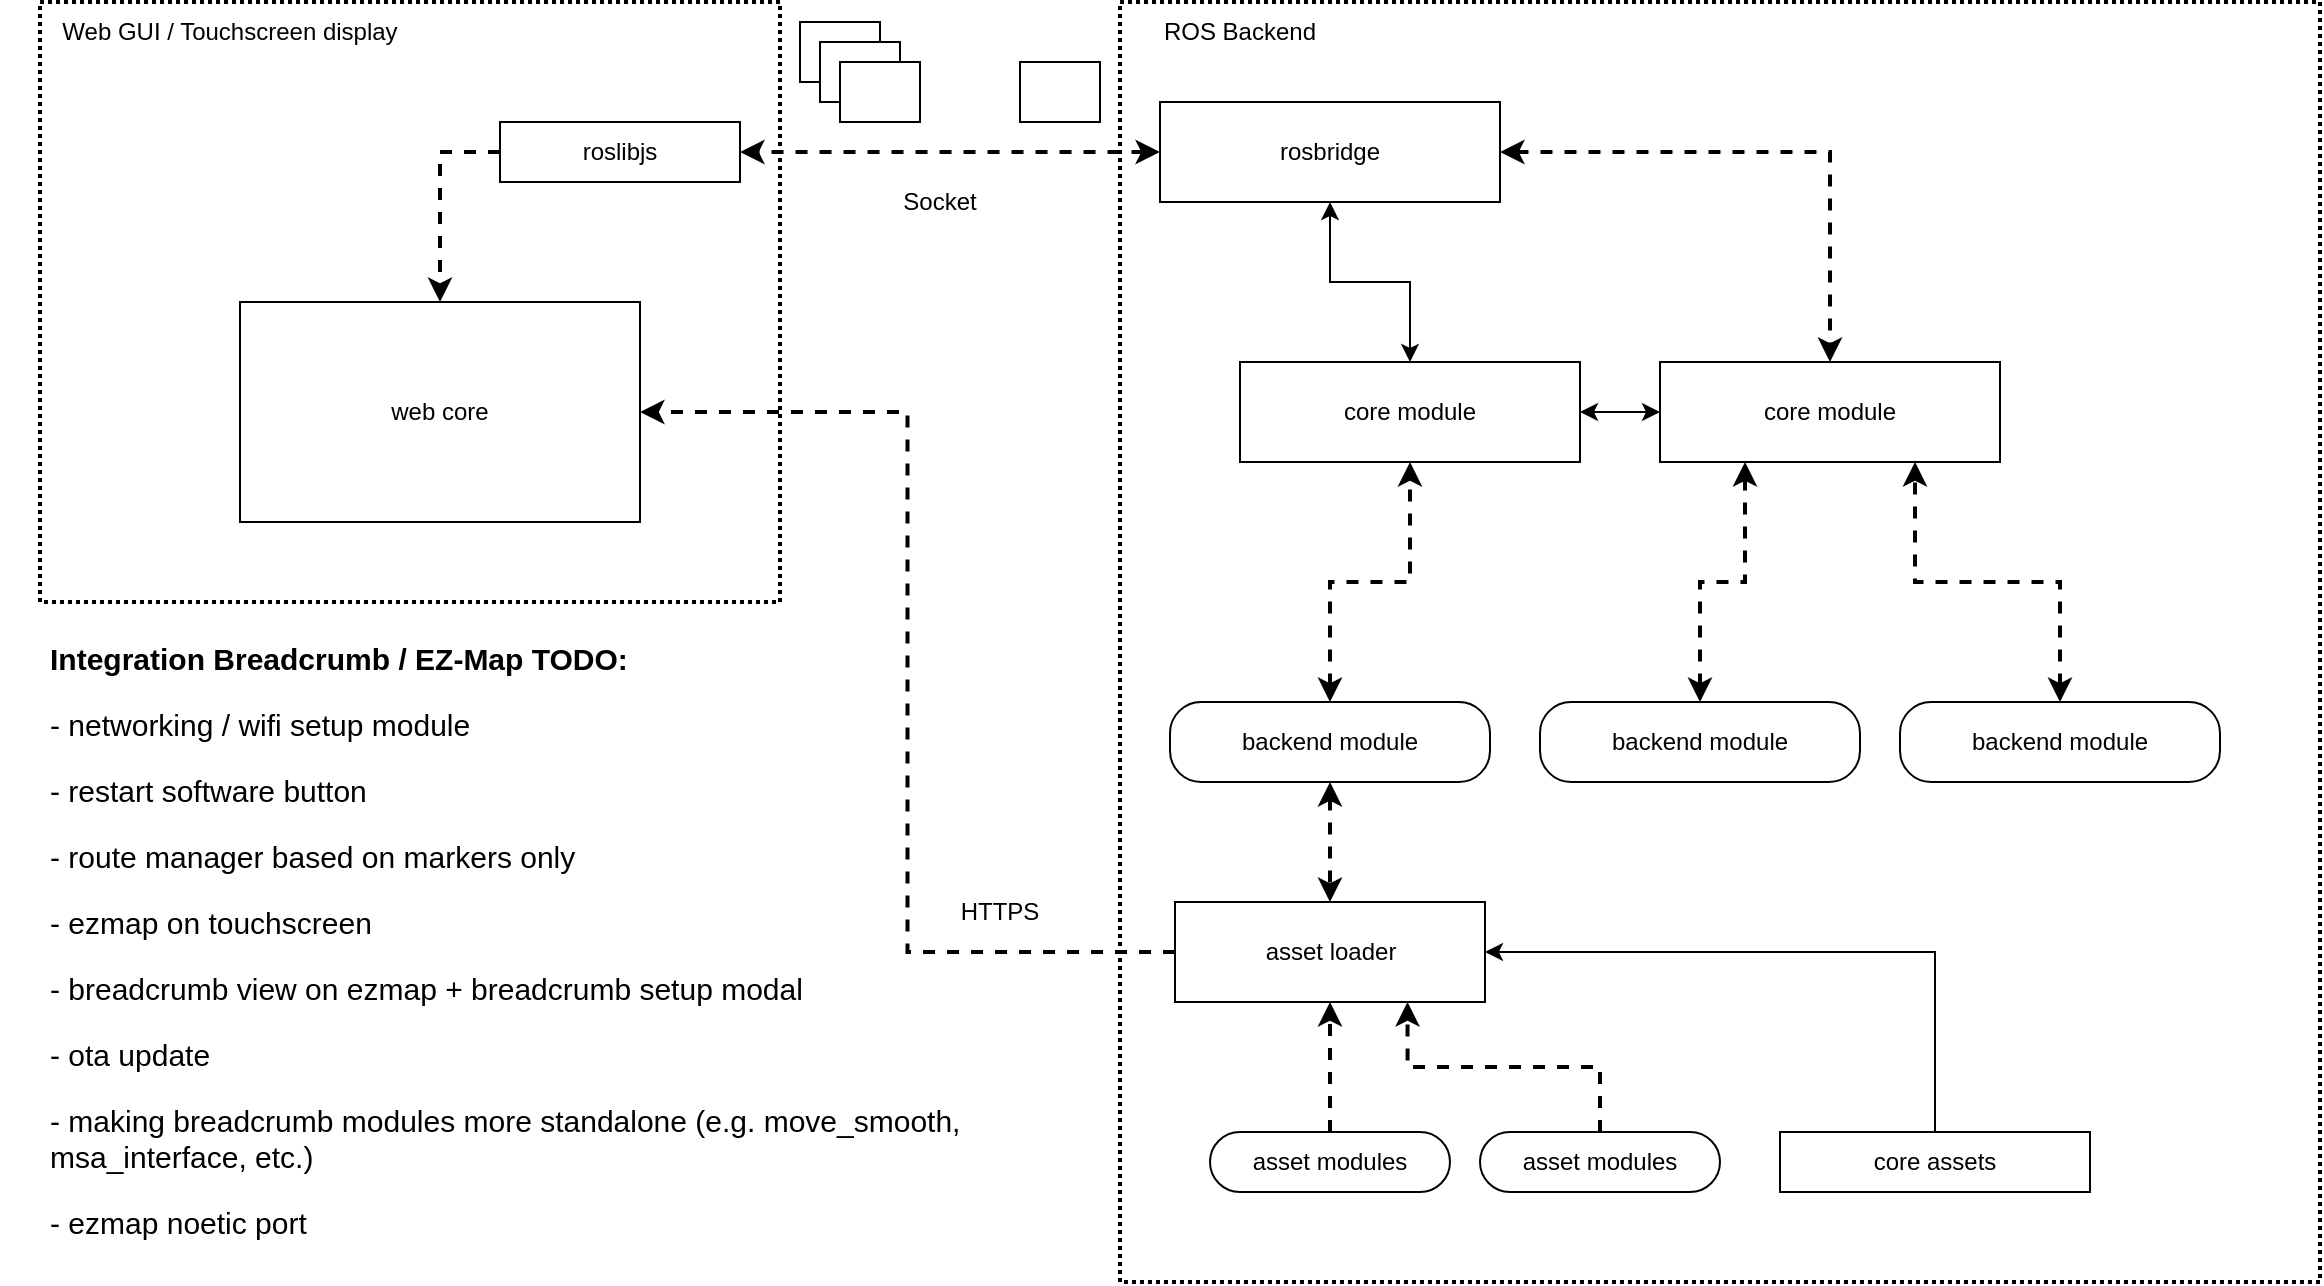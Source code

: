 <mxfile version="16.5.3" type="device"><diagram id="fkXP4HioZzCr79C2OrsL" name="Page-1"><mxGraphModel dx="2500" dy="872" grid="1" gridSize="10" guides="1" tooltips="1" connect="1" arrows="1" fold="1" page="1" pageScale="1" pageWidth="827" pageHeight="1169" math="0" shadow="0"><root><mxCell id="0"/><mxCell id="1" parent="0"/><mxCell id="wTO4Wu3KjVT1YiCAsPXx-2" value="" style="rounded=0;whiteSpace=wrap;html=1;fillColor=none;strokeWidth=2;dashed=1;dashPattern=1 1;" vertex="1" parent="1"><mxGeometry x="-210" y="20" width="370" height="300" as="geometry"/></mxCell><mxCell id="wTO4Wu3KjVT1YiCAsPXx-3" value="Web GUI / Touchscreen display" style="text;html=1;strokeColor=none;fillColor=none;align=center;verticalAlign=middle;whiteSpace=wrap;rounded=0;dashed=1;dashPattern=1 1;" vertex="1" parent="1"><mxGeometry x="-230" y="20" width="230" height="30" as="geometry"/></mxCell><mxCell id="wTO4Wu3KjVT1YiCAsPXx-6" value="" style="rounded=0;whiteSpace=wrap;html=1;fillColor=none;strokeWidth=2;dashed=1;dashPattern=1 1;" vertex="1" parent="1"><mxGeometry x="330" y="20" width="600" height="640" as="geometry"/></mxCell><mxCell id="wTO4Wu3KjVT1YiCAsPXx-7" value="ROS Backend" style="text;html=1;strokeColor=none;fillColor=none;align=center;verticalAlign=middle;whiteSpace=wrap;rounded=0;dashed=1;dashPattern=1 1;" vertex="1" parent="1"><mxGeometry x="330" y="20" width="120" height="30" as="geometry"/></mxCell><mxCell id="wTO4Wu3KjVT1YiCAsPXx-45" style="edgeStyle=orthogonalEdgeStyle;rounded=0;orthogonalLoop=1;jettySize=auto;html=1;exitX=0;exitY=0.5;exitDx=0;exitDy=0;entryX=1;entryY=0.5;entryDx=0;entryDy=0;startArrow=classic;startFill=1;strokeWidth=2;dashed=1;" edge="1" parent="1" source="wTO4Wu3KjVT1YiCAsPXx-8" target="wTO4Wu3KjVT1YiCAsPXx-24"><mxGeometry relative="1" as="geometry"/></mxCell><mxCell id="wTO4Wu3KjVT1YiCAsPXx-60" style="edgeStyle=orthogonalEdgeStyle;rounded=0;orthogonalLoop=1;jettySize=auto;html=1;startArrow=classic;startFill=1;strokeWidth=1;" edge="1" parent="1" source="wTO4Wu3KjVT1YiCAsPXx-8" target="wTO4Wu3KjVT1YiCAsPXx-53"><mxGeometry relative="1" as="geometry"/></mxCell><mxCell id="wTO4Wu3KjVT1YiCAsPXx-61" style="edgeStyle=orthogonalEdgeStyle;rounded=0;orthogonalLoop=1;jettySize=auto;html=1;startArrow=classic;startFill=1;strokeWidth=2;dashed=1;" edge="1" parent="1" source="wTO4Wu3KjVT1YiCAsPXx-8" target="wTO4Wu3KjVT1YiCAsPXx-54"><mxGeometry relative="1" as="geometry"/></mxCell><mxCell id="wTO4Wu3KjVT1YiCAsPXx-8" value="rosbridge" style="rounded=0;whiteSpace=wrap;html=1;strokeWidth=1;fillColor=default;" vertex="1" parent="1"><mxGeometry x="350" y="70" width="170" height="50" as="geometry"/></mxCell><mxCell id="wTO4Wu3KjVT1YiCAsPXx-19" value="web core" style="rounded=0;whiteSpace=wrap;html=1;strokeWidth=1;fillColor=default;" vertex="1" parent="1"><mxGeometry x="-110" y="170" width="200" height="110" as="geometry"/></mxCell><mxCell id="wTO4Wu3KjVT1YiCAsPXx-73" style="edgeStyle=orthogonalEdgeStyle;rounded=0;orthogonalLoop=1;jettySize=auto;html=1;exitX=0;exitY=0.5;exitDx=0;exitDy=0;dashed=1;startArrow=none;startFill=0;strokeWidth=2;" edge="1" parent="1" source="wTO4Wu3KjVT1YiCAsPXx-24" target="wTO4Wu3KjVT1YiCAsPXx-19"><mxGeometry relative="1" as="geometry"/></mxCell><mxCell id="wTO4Wu3KjVT1YiCAsPXx-24" value="roslibjs" style="rounded=0;whiteSpace=wrap;html=1;strokeWidth=1;fillColor=default;" vertex="1" parent="1"><mxGeometry x="20" y="80" width="120" height="30" as="geometry"/></mxCell><mxCell id="wTO4Wu3KjVT1YiCAsPXx-56" style="edgeStyle=orthogonalEdgeStyle;rounded=0;orthogonalLoop=1;jettySize=auto;html=1;exitX=0.5;exitY=0;exitDx=0;exitDy=0;entryX=0.5;entryY=1;entryDx=0;entryDy=0;dashed=1;startArrow=classic;startFill=1;strokeWidth=2;" edge="1" parent="1" source="wTO4Wu3KjVT1YiCAsPXx-33" target="wTO4Wu3KjVT1YiCAsPXx-53"><mxGeometry relative="1" as="geometry"/></mxCell><mxCell id="wTO4Wu3KjVT1YiCAsPXx-69" style="edgeStyle=orthogonalEdgeStyle;rounded=0;orthogonalLoop=1;jettySize=auto;html=1;entryX=0.5;entryY=0;entryDx=0;entryDy=0;dashed=1;startArrow=classic;startFill=1;strokeWidth=2;" edge="1" parent="1" source="wTO4Wu3KjVT1YiCAsPXx-33" target="wTO4Wu3KjVT1YiCAsPXx-62"><mxGeometry relative="1" as="geometry"/></mxCell><mxCell id="wTO4Wu3KjVT1YiCAsPXx-33" value="backend module" style="rounded=1;whiteSpace=wrap;html=1;strokeWidth=1;fillColor=default;arcSize=39;" vertex="1" parent="1"><mxGeometry x="355" y="370" width="160" height="40" as="geometry"/></mxCell><mxCell id="wTO4Wu3KjVT1YiCAsPXx-47" value="" style="rounded=0;whiteSpace=wrap;html=1;strokeWidth=1;fillColor=default;" vertex="1" parent="1"><mxGeometry x="170" y="30" width="40" height="30" as="geometry"/></mxCell><mxCell id="wTO4Wu3KjVT1YiCAsPXx-48" value="" style="rounded=0;whiteSpace=wrap;html=1;strokeWidth=1;fillColor=default;" vertex="1" parent="1"><mxGeometry x="180" y="40" width="40" height="30" as="geometry"/></mxCell><mxCell id="wTO4Wu3KjVT1YiCAsPXx-49" value="" style="rounded=0;whiteSpace=wrap;html=1;strokeWidth=1;fillColor=default;" vertex="1" parent="1"><mxGeometry x="190" y="50" width="40" height="30" as="geometry"/></mxCell><mxCell id="wTO4Wu3KjVT1YiCAsPXx-50" value="" style="rounded=0;whiteSpace=wrap;html=1;strokeWidth=1;fillColor=default;" vertex="1" parent="1"><mxGeometry x="280" y="50" width="40" height="30" as="geometry"/></mxCell><mxCell id="wTO4Wu3KjVT1YiCAsPXx-57" style="edgeStyle=orthogonalEdgeStyle;rounded=0;orthogonalLoop=1;jettySize=auto;html=1;entryX=0.25;entryY=1;entryDx=0;entryDy=0;dashed=1;startArrow=classic;startFill=1;strokeWidth=2;" edge="1" parent="1" source="wTO4Wu3KjVT1YiCAsPXx-51" target="wTO4Wu3KjVT1YiCAsPXx-54"><mxGeometry relative="1" as="geometry"/></mxCell><mxCell id="wTO4Wu3KjVT1YiCAsPXx-51" value="backend module" style="rounded=1;whiteSpace=wrap;html=1;strokeWidth=1;fillColor=default;arcSize=39;" vertex="1" parent="1"><mxGeometry x="540" y="370" width="160" height="40" as="geometry"/></mxCell><mxCell id="wTO4Wu3KjVT1YiCAsPXx-58" style="edgeStyle=orthogonalEdgeStyle;rounded=0;orthogonalLoop=1;jettySize=auto;html=1;entryX=0.75;entryY=1;entryDx=0;entryDy=0;dashed=1;startArrow=classic;startFill=1;strokeWidth=2;" edge="1" parent="1" source="wTO4Wu3KjVT1YiCAsPXx-52" target="wTO4Wu3KjVT1YiCAsPXx-54"><mxGeometry relative="1" as="geometry"/></mxCell><mxCell id="wTO4Wu3KjVT1YiCAsPXx-52" value="backend module" style="rounded=1;whiteSpace=wrap;html=1;strokeWidth=1;fillColor=default;arcSize=39;" vertex="1" parent="1"><mxGeometry x="720" y="370" width="160" height="40" as="geometry"/></mxCell><mxCell id="wTO4Wu3KjVT1YiCAsPXx-59" style="edgeStyle=orthogonalEdgeStyle;rounded=0;orthogonalLoop=1;jettySize=auto;html=1;exitX=1;exitY=0.5;exitDx=0;exitDy=0;entryX=0;entryY=0.5;entryDx=0;entryDy=0;startArrow=classic;startFill=1;strokeWidth=1;" edge="1" parent="1" source="wTO4Wu3KjVT1YiCAsPXx-53" target="wTO4Wu3KjVT1YiCAsPXx-54"><mxGeometry relative="1" as="geometry"/></mxCell><mxCell id="wTO4Wu3KjVT1YiCAsPXx-53" value="core module" style="rounded=0;whiteSpace=wrap;html=1;strokeWidth=1;fillColor=default;" vertex="1" parent="1"><mxGeometry x="390" y="200" width="170" height="50" as="geometry"/></mxCell><mxCell id="wTO4Wu3KjVT1YiCAsPXx-54" value="core module" style="rounded=0;whiteSpace=wrap;html=1;strokeWidth=1;fillColor=default;" vertex="1" parent="1"><mxGeometry x="600" y="200" width="170" height="50" as="geometry"/></mxCell><mxCell id="wTO4Wu3KjVT1YiCAsPXx-76" style="edgeStyle=orthogonalEdgeStyle;rounded=0;orthogonalLoop=1;jettySize=auto;html=1;exitX=0;exitY=0.5;exitDx=0;exitDy=0;entryX=1;entryY=0.5;entryDx=0;entryDy=0;dashed=1;fontSize=15;startArrow=none;startFill=0;strokeWidth=2;" edge="1" parent="1" source="wTO4Wu3KjVT1YiCAsPXx-62" target="wTO4Wu3KjVT1YiCAsPXx-19"><mxGeometry relative="1" as="geometry"/></mxCell><mxCell id="wTO4Wu3KjVT1YiCAsPXx-62" value="asset loader" style="rounded=0;whiteSpace=wrap;html=1;strokeWidth=1;fillColor=default;" vertex="1" parent="1"><mxGeometry x="357.5" y="470" width="155" height="50" as="geometry"/></mxCell><mxCell id="wTO4Wu3KjVT1YiCAsPXx-64" value="HTTPS" style="text;html=1;strokeColor=none;fillColor=none;align=center;verticalAlign=middle;whiteSpace=wrap;rounded=0;" vertex="1" parent="1"><mxGeometry x="240" y="460" width="60" height="30" as="geometry"/></mxCell><mxCell id="wTO4Wu3KjVT1YiCAsPXx-65" value="Socket" style="text;html=1;strokeColor=none;fillColor=none;align=center;verticalAlign=middle;whiteSpace=wrap;rounded=0;" vertex="1" parent="1"><mxGeometry x="210" y="105" width="60" height="30" as="geometry"/></mxCell><mxCell id="wTO4Wu3KjVT1YiCAsPXx-71" style="edgeStyle=orthogonalEdgeStyle;rounded=0;orthogonalLoop=1;jettySize=auto;html=1;entryX=0.75;entryY=1;entryDx=0;entryDy=0;dashed=1;startArrow=none;startFill=0;strokeWidth=2;" edge="1" parent="1" source="wTO4Wu3KjVT1YiCAsPXx-66" target="wTO4Wu3KjVT1YiCAsPXx-62"><mxGeometry relative="1" as="geometry"/></mxCell><mxCell id="wTO4Wu3KjVT1YiCAsPXx-66" value="asset modules" style="rounded=1;whiteSpace=wrap;html=1;strokeWidth=1;fillColor=default;arcSize=50;" vertex="1" parent="1"><mxGeometry x="510" y="585" width="120" height="30" as="geometry"/></mxCell><mxCell id="wTO4Wu3KjVT1YiCAsPXx-70" style="edgeStyle=orthogonalEdgeStyle;rounded=0;orthogonalLoop=1;jettySize=auto;html=1;entryX=0.5;entryY=1;entryDx=0;entryDy=0;dashed=1;startArrow=none;startFill=0;strokeWidth=2;" edge="1" parent="1" source="wTO4Wu3KjVT1YiCAsPXx-68" target="wTO4Wu3KjVT1YiCAsPXx-62"><mxGeometry relative="1" as="geometry"/></mxCell><mxCell id="wTO4Wu3KjVT1YiCAsPXx-68" value="asset modules" style="rounded=1;whiteSpace=wrap;html=1;strokeWidth=1;fillColor=default;arcSize=50;" vertex="1" parent="1"><mxGeometry x="375" y="585" width="120" height="30" as="geometry"/></mxCell><mxCell id="wTO4Wu3KjVT1YiCAsPXx-75" value="&lt;h1 style=&quot;font-size: 15px&quot;&gt;Integration Breadcrumb / EZ-Map TODO:&lt;/h1&gt;&lt;p style=&quot;font-size: 15px&quot;&gt;- networking / wifi setup module&lt;/p&gt;&lt;p style=&quot;font-size: 15px&quot;&gt;- restart software button&lt;/p&gt;&lt;p style=&quot;font-size: 15px&quot;&gt;- route manager based on markers only&lt;/p&gt;&lt;p style=&quot;font-size: 15px&quot;&gt;- ezmap on touchscreen&lt;/p&gt;&lt;p style=&quot;font-size: 15px&quot;&gt;- breadcrumb view on ezmap + breadcrumb setup modal&lt;/p&gt;&lt;p style=&quot;font-size: 15px&quot;&gt;- ota update&lt;/p&gt;&lt;p style=&quot;font-size: 15px&quot;&gt;- making breadcrumb modules more standalone (e.g. move_smooth, msa_interface, etc.)&lt;/p&gt;&lt;p style=&quot;font-size: 15px&quot;&gt;- ezmap noetic port&lt;/p&gt;&lt;p style=&quot;font-size: 15px&quot;&gt;&lt;br style=&quot;font-size: 15px&quot;&gt;&lt;/p&gt;" style="text;html=1;strokeColor=none;fillColor=none;spacing=5;spacingTop=-20;whiteSpace=wrap;overflow=hidden;rounded=0;fontSize=15;" vertex="1" parent="1"><mxGeometry x="-210" y="340" width="511" height="310" as="geometry"/></mxCell><mxCell id="wTO4Wu3KjVT1YiCAsPXx-78" style="edgeStyle=orthogonalEdgeStyle;rounded=0;orthogonalLoop=1;jettySize=auto;html=1;entryX=1;entryY=0.5;entryDx=0;entryDy=0;fontSize=15;startArrow=none;startFill=0;strokeWidth=1;" edge="1" parent="1" source="wTO4Wu3KjVT1YiCAsPXx-77" target="wTO4Wu3KjVT1YiCAsPXx-62"><mxGeometry relative="1" as="geometry"><Array as="points"><mxPoint x="737" y="495"/></Array></mxGeometry></mxCell><mxCell id="wTO4Wu3KjVT1YiCAsPXx-77" value="core assets" style="rounded=0;whiteSpace=wrap;html=1;strokeWidth=1;fillColor=default;" vertex="1" parent="1"><mxGeometry x="660" y="585" width="155" height="30" as="geometry"/></mxCell></root></mxGraphModel></diagram></mxfile>